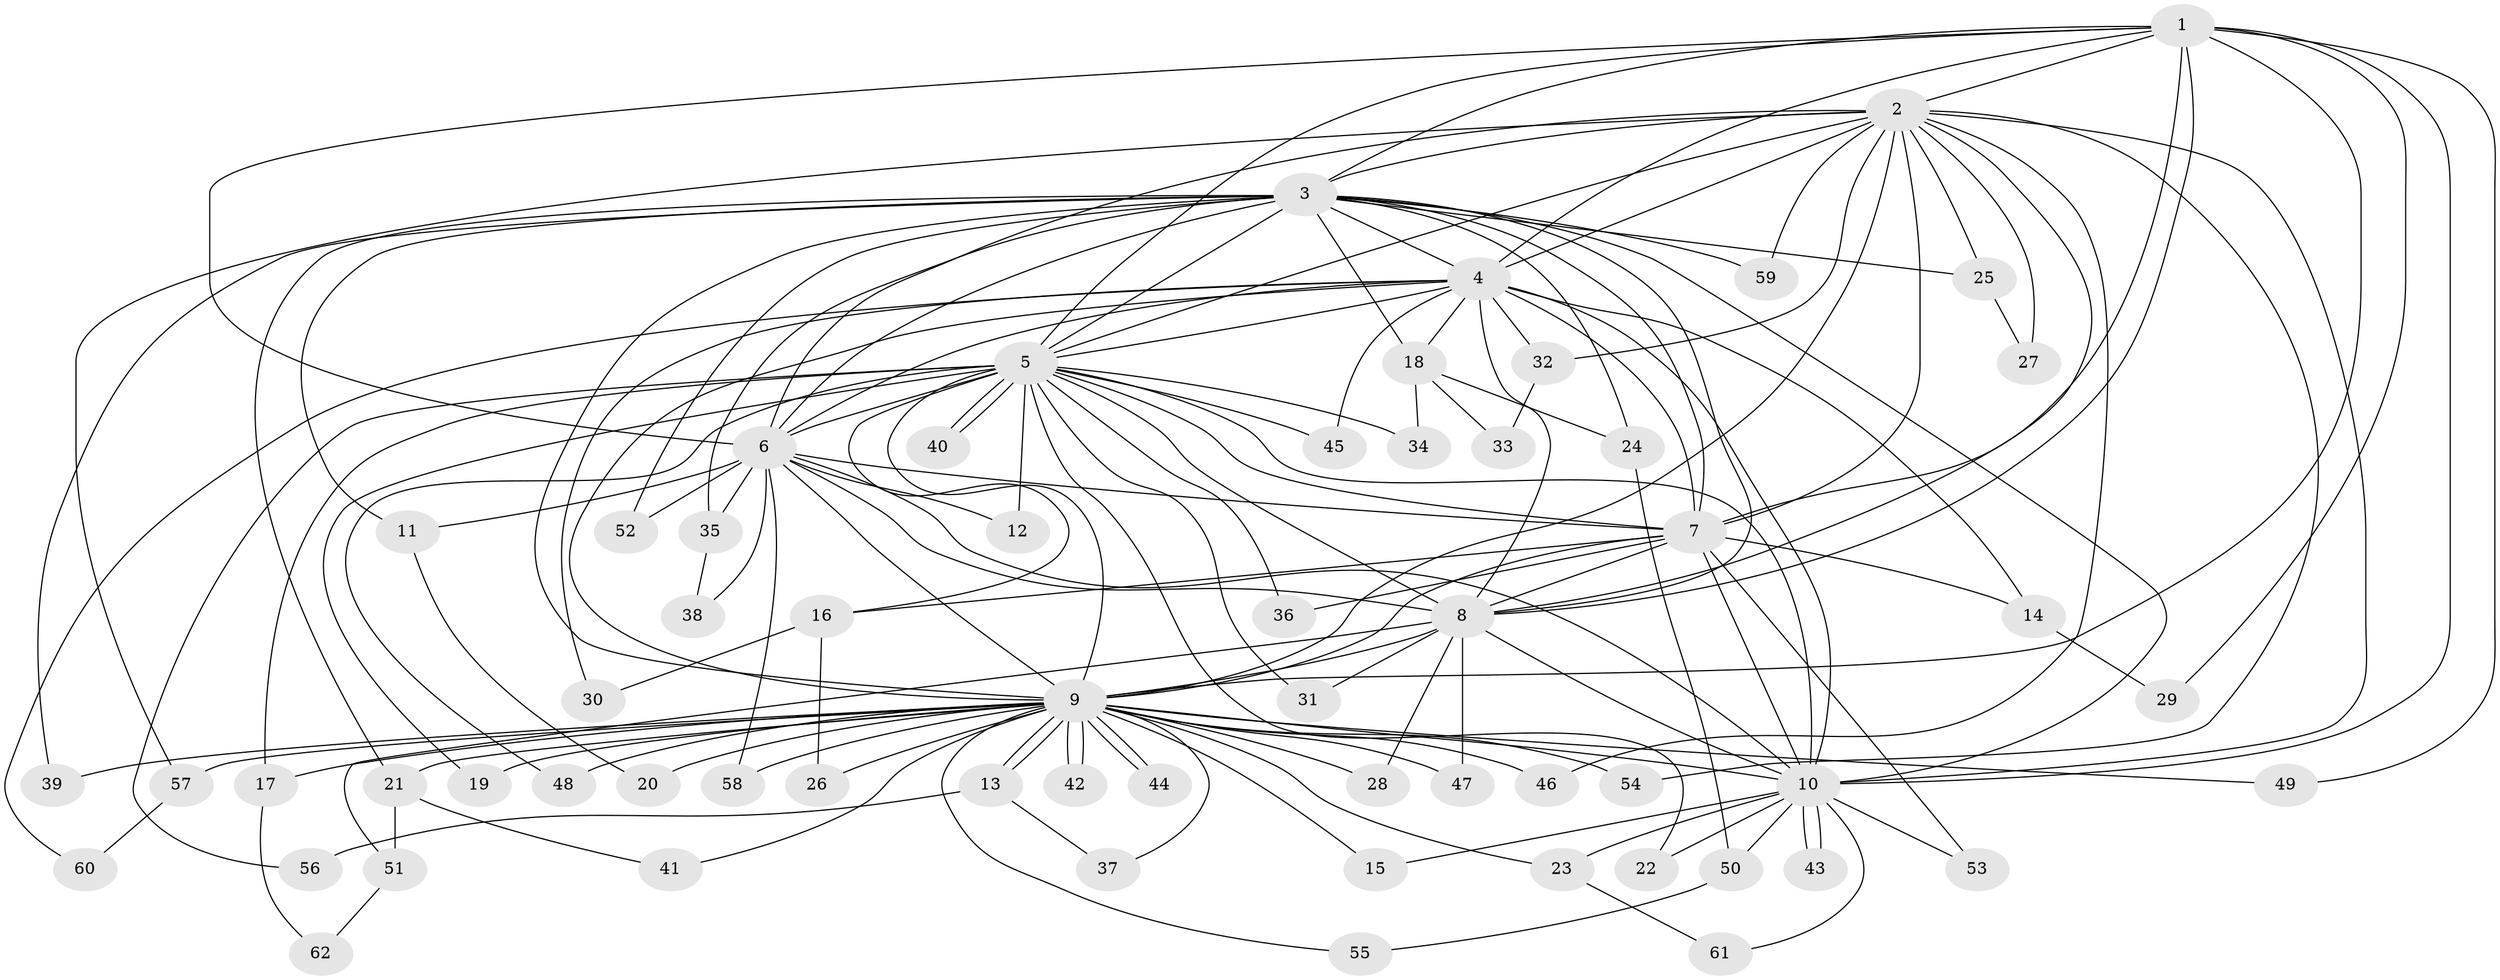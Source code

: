 // coarse degree distribution, {3: 0.25806451612903225, 5: 0.03225806451612903, 2: 0.2903225806451613, 16: 0.03225806451612903, 4: 0.03225806451612903, 1: 0.12903225806451613, 12: 0.03225806451612903, 20: 0.03225806451612903, 9: 0.03225806451612903, 11: 0.03225806451612903, 10: 0.06451612903225806, 13: 0.03225806451612903}
// Generated by graph-tools (version 1.1) at 2025/36/03/04/25 23:36:37]
// undirected, 62 vertices, 149 edges
graph export_dot {
  node [color=gray90,style=filled];
  1;
  2;
  3;
  4;
  5;
  6;
  7;
  8;
  9;
  10;
  11;
  12;
  13;
  14;
  15;
  16;
  17;
  18;
  19;
  20;
  21;
  22;
  23;
  24;
  25;
  26;
  27;
  28;
  29;
  30;
  31;
  32;
  33;
  34;
  35;
  36;
  37;
  38;
  39;
  40;
  41;
  42;
  43;
  44;
  45;
  46;
  47;
  48;
  49;
  50;
  51;
  52;
  53;
  54;
  55;
  56;
  57;
  58;
  59;
  60;
  61;
  62;
  1 -- 2;
  1 -- 3;
  1 -- 4;
  1 -- 5;
  1 -- 6;
  1 -- 7;
  1 -- 8;
  1 -- 9;
  1 -- 10;
  1 -- 29;
  1 -- 49;
  2 -- 3;
  2 -- 4;
  2 -- 5;
  2 -- 6;
  2 -- 7;
  2 -- 8;
  2 -- 9;
  2 -- 10;
  2 -- 25;
  2 -- 27;
  2 -- 32;
  2 -- 46;
  2 -- 54;
  2 -- 57;
  2 -- 59;
  3 -- 4;
  3 -- 5;
  3 -- 6;
  3 -- 7;
  3 -- 8;
  3 -- 9;
  3 -- 10;
  3 -- 11;
  3 -- 18;
  3 -- 21;
  3 -- 24;
  3 -- 25;
  3 -- 35;
  3 -- 39;
  3 -- 52;
  3 -- 59;
  4 -- 5;
  4 -- 6;
  4 -- 7;
  4 -- 8;
  4 -- 9;
  4 -- 10;
  4 -- 14;
  4 -- 18;
  4 -- 30;
  4 -- 32;
  4 -- 45;
  4 -- 60;
  5 -- 6;
  5 -- 7;
  5 -- 8;
  5 -- 9;
  5 -- 10;
  5 -- 12;
  5 -- 16;
  5 -- 17;
  5 -- 19;
  5 -- 22;
  5 -- 31;
  5 -- 34;
  5 -- 36;
  5 -- 40;
  5 -- 40;
  5 -- 45;
  5 -- 48;
  5 -- 56;
  6 -- 7;
  6 -- 8;
  6 -- 9;
  6 -- 10;
  6 -- 11;
  6 -- 12;
  6 -- 35;
  6 -- 38;
  6 -- 52;
  6 -- 58;
  7 -- 8;
  7 -- 9;
  7 -- 10;
  7 -- 14;
  7 -- 16;
  7 -- 36;
  7 -- 53;
  8 -- 9;
  8 -- 10;
  8 -- 28;
  8 -- 31;
  8 -- 47;
  8 -- 51;
  9 -- 10;
  9 -- 13;
  9 -- 13;
  9 -- 15;
  9 -- 17;
  9 -- 19;
  9 -- 20;
  9 -- 21;
  9 -- 23;
  9 -- 26;
  9 -- 28;
  9 -- 37;
  9 -- 39;
  9 -- 41;
  9 -- 42;
  9 -- 42;
  9 -- 44;
  9 -- 44;
  9 -- 46;
  9 -- 47;
  9 -- 48;
  9 -- 49;
  9 -- 54;
  9 -- 55;
  9 -- 57;
  9 -- 58;
  10 -- 15;
  10 -- 22;
  10 -- 23;
  10 -- 43;
  10 -- 43;
  10 -- 50;
  10 -- 53;
  10 -- 61;
  11 -- 20;
  13 -- 37;
  13 -- 56;
  14 -- 29;
  16 -- 26;
  16 -- 30;
  17 -- 62;
  18 -- 24;
  18 -- 33;
  18 -- 34;
  21 -- 41;
  21 -- 51;
  23 -- 61;
  24 -- 50;
  25 -- 27;
  32 -- 33;
  35 -- 38;
  50 -- 55;
  51 -- 62;
  57 -- 60;
}

